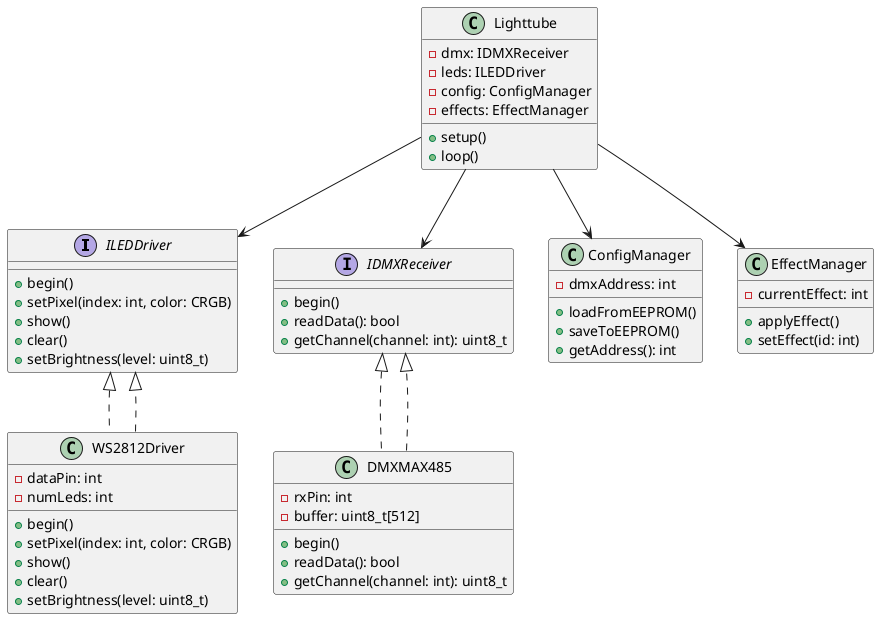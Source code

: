@startuml LighttubeModular

interface ILEDDriver {
  + begin()
  + setPixel(index: int, color: CRGB)
  + show()
  + clear()
  + setBrightness(level: uint8_t)
}

interface IDMXReceiver {
  + begin()
  + readData(): bool
  + getChannel(channel: int): uint8_t
}

class Lighttube {
  - dmx: IDMXReceiver
  - leds: ILEDDriver
  - config: ConfigManager
  - effects: EffectManager
  + setup()
  + loop()
}

class DMXMAX485 implements IDMXReceiver {
  - rxPin: int
  - buffer: uint8_t[512]
  + begin()
  + readData(): bool
  + getChannel(channel: int): uint8_t
}

class WS2812Driver implements ILEDDriver {
  - dataPin: int
  - numLeds: int
  + begin()
  + setPixel(index: int, color: CRGB)
  + show()
  + clear()
  + setBrightness(level: uint8_t)
}

class ConfigManager {
  - dmxAddress: int
  + loadFromEEPROM()
  + saveToEEPROM()
  + getAddress(): int
}

class EffectManager {
  - currentEffect: int
  + applyEffect()
  + setEffect(id: int)
}

Lighttube --> IDMXReceiver
Lighttube --> ILEDDriver
Lighttube --> ConfigManager
Lighttube --> EffectManager
DMXMAX485 ..|> IDMXReceiver
WS2812Driver ..|> ILEDDriver

@enduml
